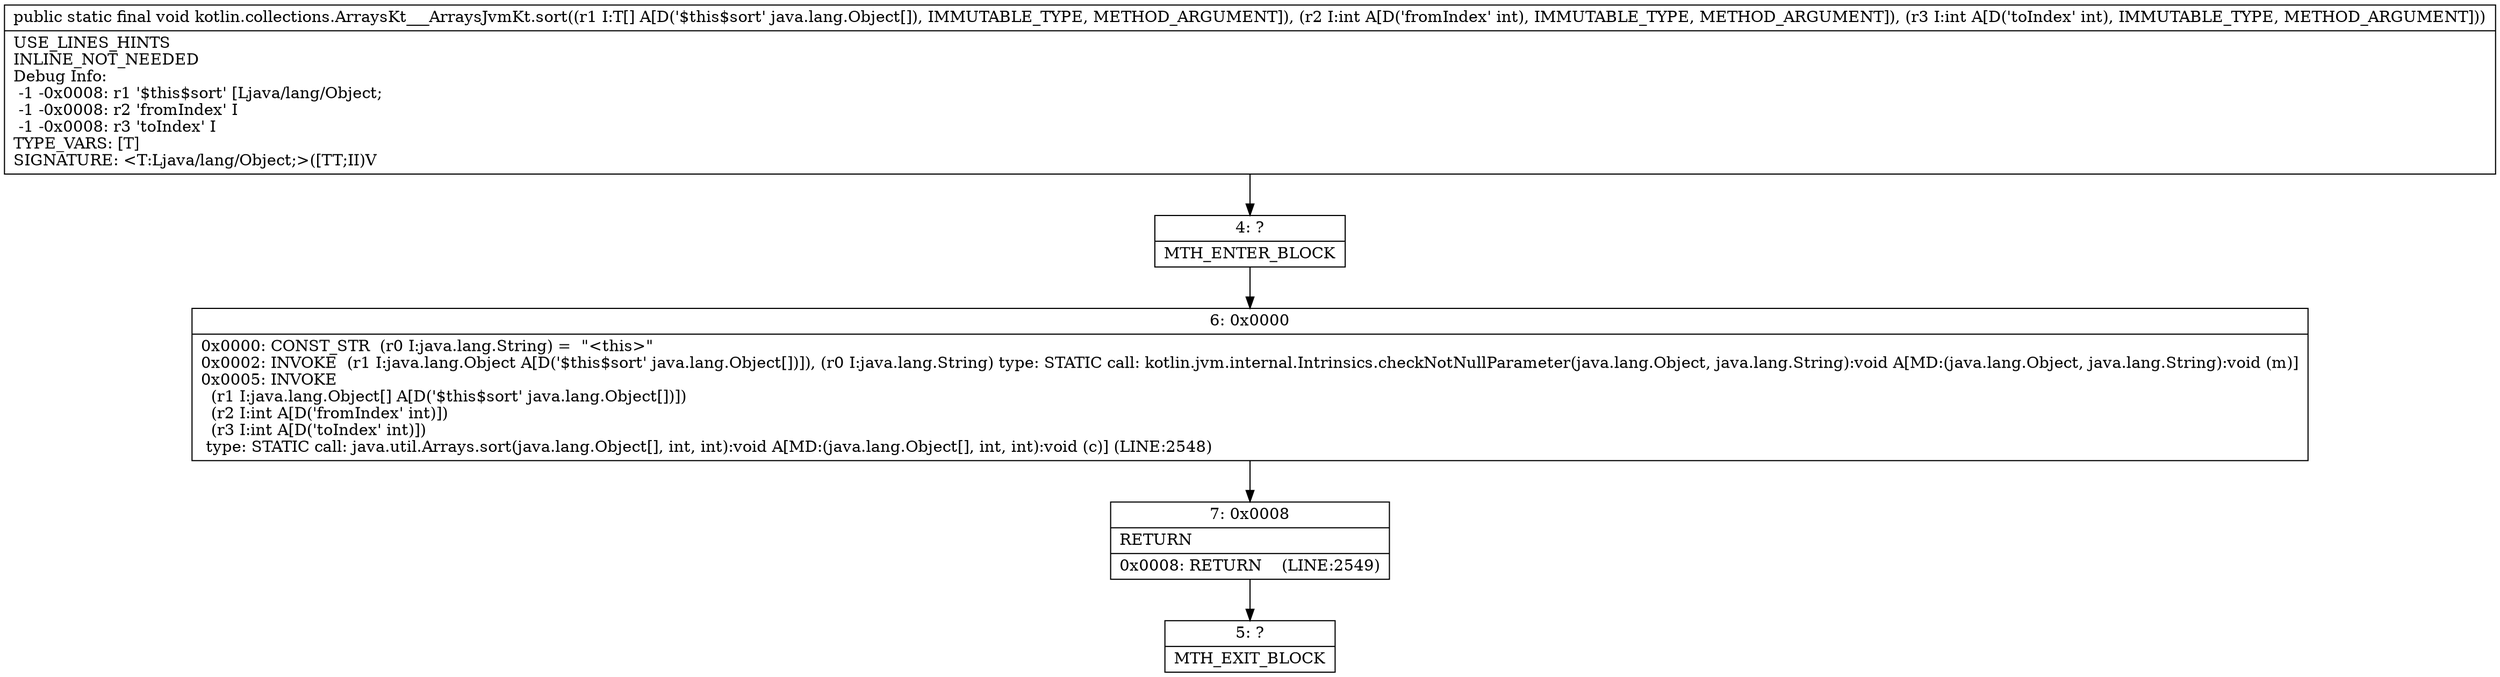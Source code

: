 digraph "CFG forkotlin.collections.ArraysKt___ArraysJvmKt.sort([Ljava\/lang\/Object;II)V" {
Node_4 [shape=record,label="{4\:\ ?|MTH_ENTER_BLOCK\l}"];
Node_6 [shape=record,label="{6\:\ 0x0000|0x0000: CONST_STR  (r0 I:java.lang.String) =  \"\<this\>\" \l0x0002: INVOKE  (r1 I:java.lang.Object A[D('$this$sort' java.lang.Object[])]), (r0 I:java.lang.String) type: STATIC call: kotlin.jvm.internal.Intrinsics.checkNotNullParameter(java.lang.Object, java.lang.String):void A[MD:(java.lang.Object, java.lang.String):void (m)]\l0x0005: INVOKE  \l  (r1 I:java.lang.Object[] A[D('$this$sort' java.lang.Object[])])\l  (r2 I:int A[D('fromIndex' int)])\l  (r3 I:int A[D('toIndex' int)])\l type: STATIC call: java.util.Arrays.sort(java.lang.Object[], int, int):void A[MD:(java.lang.Object[], int, int):void (c)] (LINE:2548)\l}"];
Node_7 [shape=record,label="{7\:\ 0x0008|RETURN\l|0x0008: RETURN    (LINE:2549)\l}"];
Node_5 [shape=record,label="{5\:\ ?|MTH_EXIT_BLOCK\l}"];
MethodNode[shape=record,label="{public static final void kotlin.collections.ArraysKt___ArraysJvmKt.sort((r1 I:T[] A[D('$this$sort' java.lang.Object[]), IMMUTABLE_TYPE, METHOD_ARGUMENT]), (r2 I:int A[D('fromIndex' int), IMMUTABLE_TYPE, METHOD_ARGUMENT]), (r3 I:int A[D('toIndex' int), IMMUTABLE_TYPE, METHOD_ARGUMENT]))  | USE_LINES_HINTS\lINLINE_NOT_NEEDED\lDebug Info:\l  \-1 \-0x0008: r1 '$this$sort' [Ljava\/lang\/Object;\l  \-1 \-0x0008: r2 'fromIndex' I\l  \-1 \-0x0008: r3 'toIndex' I\lTYPE_VARS: [T]\lSIGNATURE: \<T:Ljava\/lang\/Object;\>([TT;II)V\l}"];
MethodNode -> Node_4;Node_4 -> Node_6;
Node_6 -> Node_7;
Node_7 -> Node_5;
}


